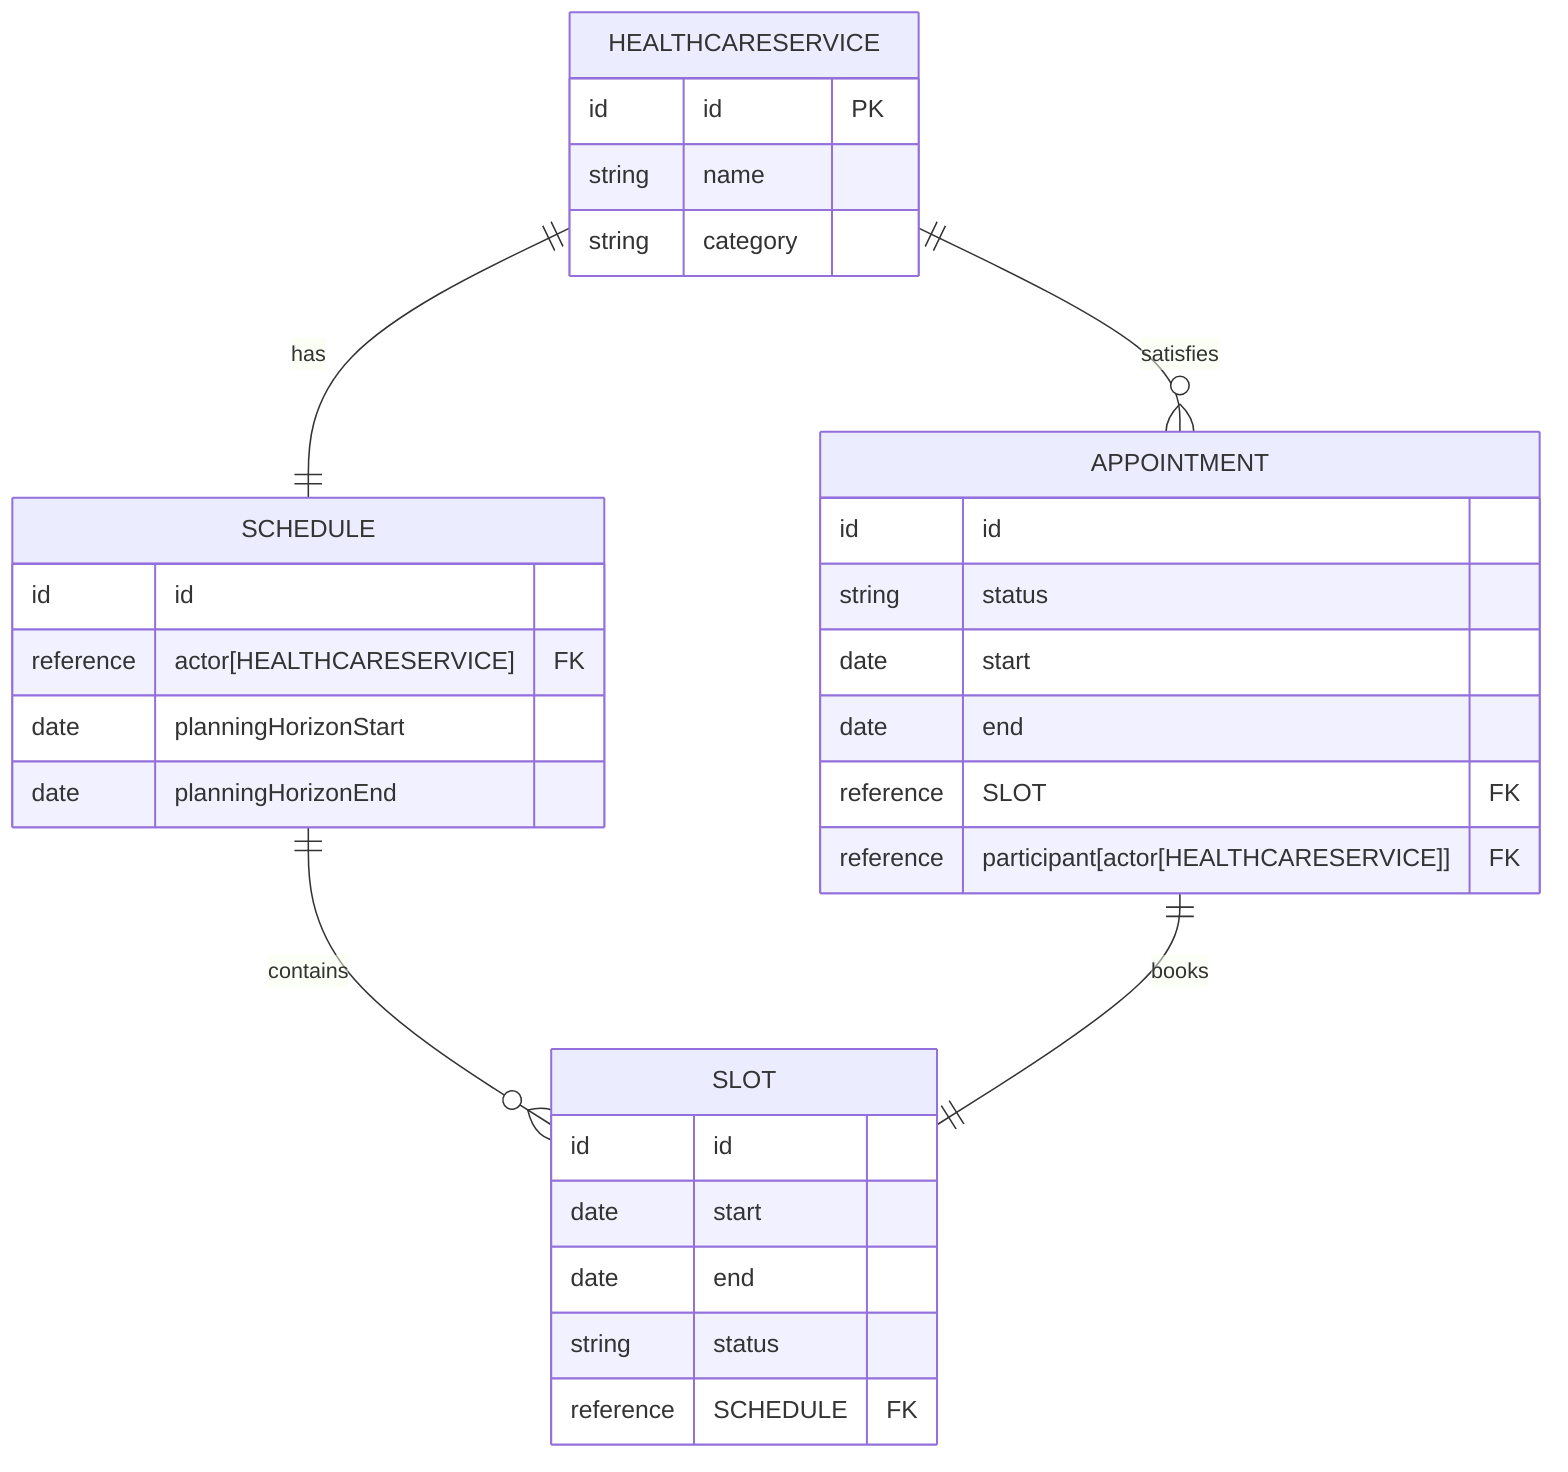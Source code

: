 erDiagram
    HEALTHCARESERVICE ||--|| SCHEDULE : "has"
    SCHEDULE ||--o{ SLOT : "contains"
    APPOINTMENT ||--|| SLOT : "books"
    HEALTHCARESERVICE ||--o{ APPOINTMENT : "satisfies"
    

    HEALTHCARESERVICE {
        id id PK
        string name
        string category
    }
    SCHEDULE {
        id id
        reference actor[HEALTHCARESERVICE] FK
        date planningHorizonStart
        date planningHorizonEnd
    }
    SLOT {
        id id
        date start
        date end
        string status
        reference SCHEDULE FK
    }
    APPOINTMENT {
        id id
        string status
        date start
        date end
        reference SLOT FK
        reference participant[actor[HEALTHCARESERVICE]] FK
    }